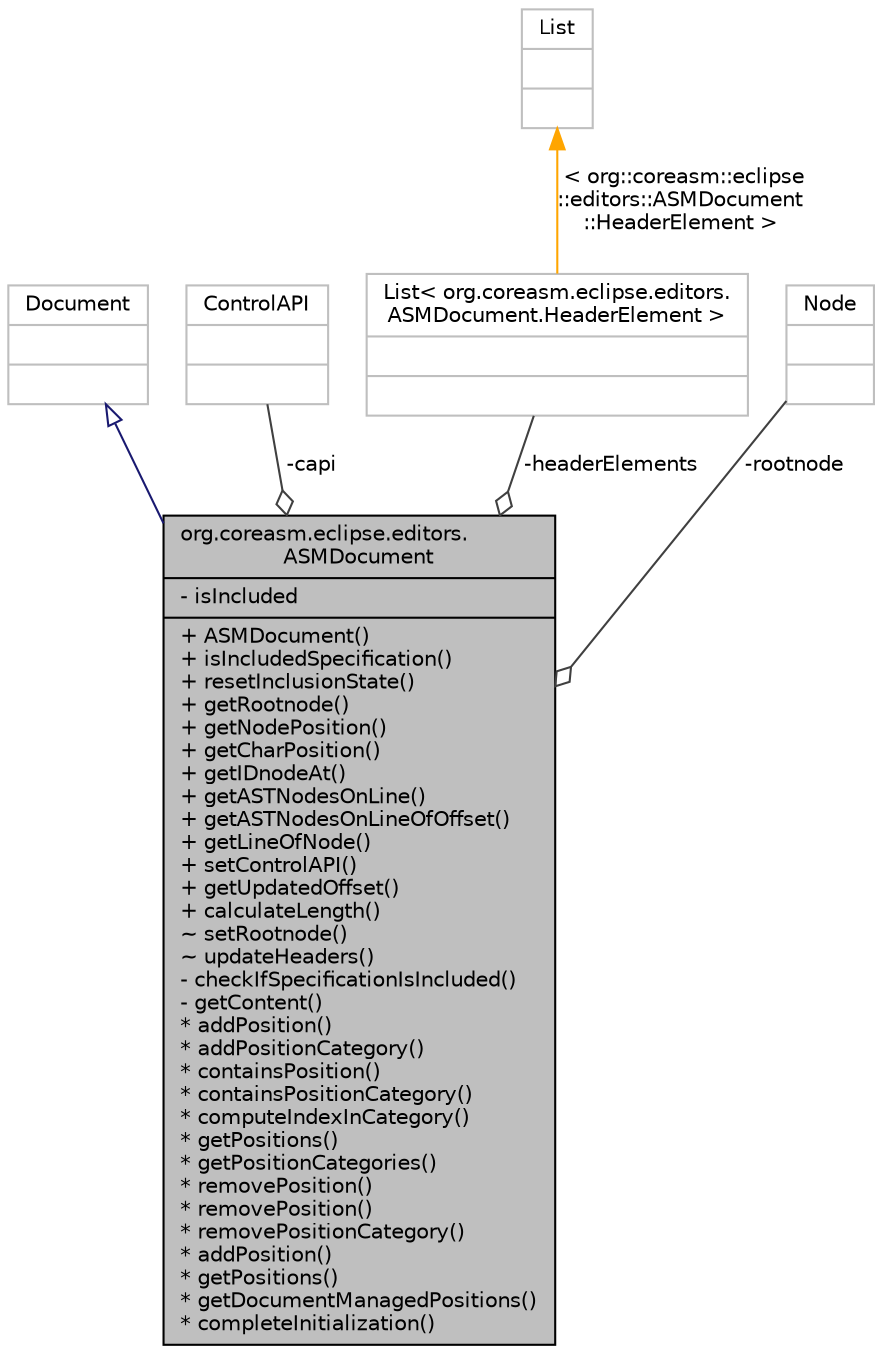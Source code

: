 digraph "org.coreasm.eclipse.editors.ASMDocument"
{
  bgcolor="transparent";
  edge [fontname="Helvetica",fontsize="10",labelfontname="Helvetica",labelfontsize="10"];
  node [fontname="Helvetica",fontsize="10",shape=record];
  Node1 [label="{org.coreasm.eclipse.editors.\lASMDocument\n|- isIncluded\l|+ ASMDocument()\l+ isIncludedSpecification()\l+ resetInclusionState()\l+ getRootnode()\l+ getNodePosition()\l+ getCharPosition()\l+ getIDnodeAt()\l+ getASTNodesOnLine()\l+ getASTNodesOnLineOfOffset()\l+ getLineOfNode()\l+ setControlAPI()\l+ getUpdatedOffset()\l+ calculateLength()\l~ setRootnode()\l~ updateHeaders()\l- checkIfSpecificationIsIncluded()\l- getContent()\l* addPosition()\l* addPositionCategory()\l* containsPosition()\l* containsPositionCategory()\l* computeIndexInCategory()\l* getPositions()\l* getPositionCategories()\l* removePosition()\l* removePosition()\l* removePositionCategory()\l* addPosition()\l* getPositions()\l* getDocumentManagedPositions()\l* completeInitialization()\l}",height=0.2,width=0.4,color="black", fillcolor="grey75", style="filled" fontcolor="black"];
  Node2 -> Node1 [dir="back",color="midnightblue",fontsize="10",style="solid",arrowtail="onormal",fontname="Helvetica"];
  Node2 [label="{Document\n||}",height=0.2,width=0.4,color="grey75"];
  Node3 -> Node1 [color="grey25",fontsize="10",style="solid",label=" -capi" ,arrowhead="odiamond",fontname="Helvetica"];
  Node3 [label="{ControlAPI\n||}",height=0.2,width=0.4,color="grey75"];
  Node4 -> Node1 [color="grey25",fontsize="10",style="solid",label=" -headerElements" ,arrowhead="odiamond",fontname="Helvetica"];
  Node4 [label="{List\< org.coreasm.eclipse.editors.\lASMDocument.HeaderElement \>\n||}",height=0.2,width=0.4,color="grey75"];
  Node5 -> Node4 [dir="back",color="orange",fontsize="10",style="solid",label=" \< org::coreasm::eclipse\l::editors::ASMDocument\l::HeaderElement \>" ,fontname="Helvetica"];
  Node5 [label="{List\n||}",height=0.2,width=0.4,color="grey75"];
  Node6 -> Node1 [color="grey25",fontsize="10",style="solid",label=" -rootnode" ,arrowhead="odiamond",fontname="Helvetica"];
  Node6 [label="{Node\n||}",height=0.2,width=0.4,color="grey75"];
}
